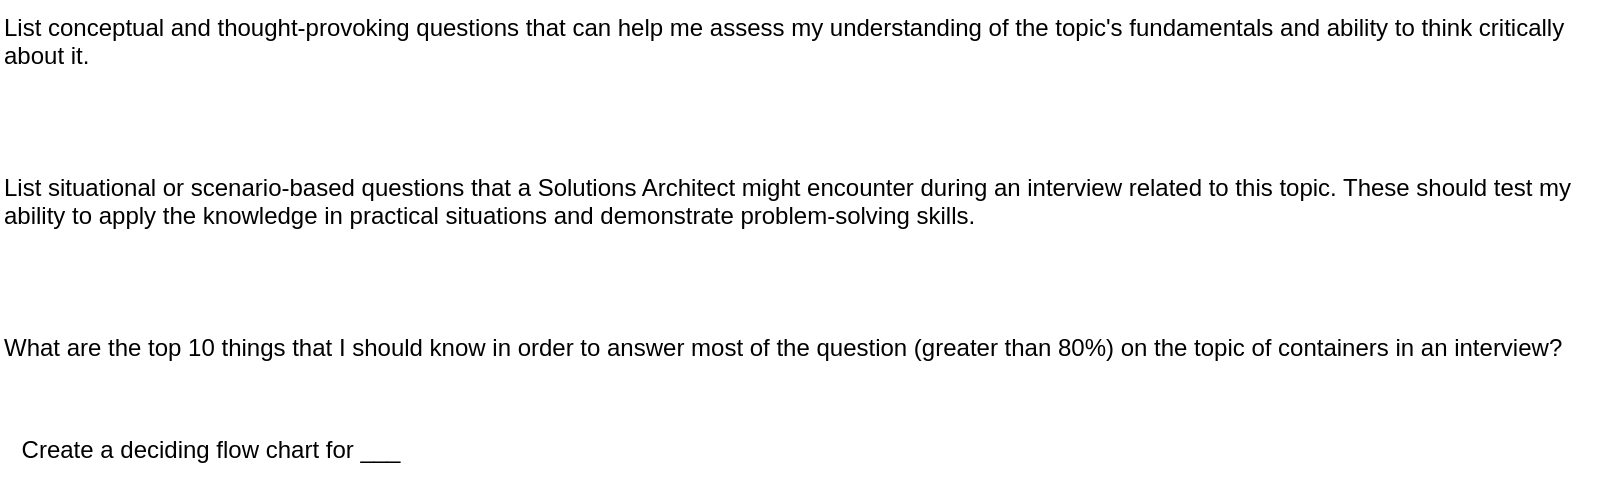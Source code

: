 <mxfile version="24.6.4" type="github" pages="2">
  <diagram id="6q0zYaYVJTbch0IhMMnK" name="Rough Work">
    <mxGraphModel dx="2074" dy="1183" grid="1" gridSize="10" guides="1" tooltips="1" connect="1" arrows="1" fold="1" page="1" pageScale="1" pageWidth="850" pageHeight="1100" math="0" shadow="0">
      <root>
        <mxCell id="0" />
        <mxCell id="1" parent="0" />
        <mxCell id="vxNvb-65xF8SMTRxSjz5-1" value="Create a deciding flow chart for ___" style="text;html=1;align=center;verticalAlign=middle;resizable=0;points=[];autosize=1;strokeColor=none;fillColor=none;" vertex="1" parent="1">
          <mxGeometry x="40" y="250" width="210" height="30" as="geometry" />
        </mxCell>
        <mxCell id="vxNvb-65xF8SMTRxSjz5-2" value="What are the top 10 things that I should know in order to answer most of the question (greater than 80%) on the topic of containers in an interview?" style="text;whiteSpace=wrap;" vertex="1" parent="1">
          <mxGeometry x="40" y="200" width="800" height="40" as="geometry" />
        </mxCell>
        <mxCell id="vxNvb-65xF8SMTRxSjz5-3" value="List conceptual and thought-provoking questions that can help me assess my understanding of the topic&#39;s fundamentals and ability to think critically about it." style="text;whiteSpace=wrap;html=1;" vertex="1" parent="1">
          <mxGeometry x="40" y="40" width="800" height="40" as="geometry" />
        </mxCell>
        <mxCell id="vxNvb-65xF8SMTRxSjz5-4" value="List situational or scenario-based questions that a Solutions Architect might encounter during an interview related to this topic. These should test my ability to apply the knowledge in practical situations and demonstrate problem-solving skills." style="text;whiteSpace=wrap;html=1;" vertex="1" parent="1">
          <mxGeometry x="40" y="120" width="800" height="40" as="geometry" />
        </mxCell>
      </root>
    </mxGraphModel>
  </diagram>
  <diagram name="Week 1 : Intro to LLM - GenAI Lproject LifeCycle - LLM Pretraining &amp; Scaling Laws" id="FYFbfs70r8a1DUxwLw-P">
    <mxGraphModel dx="3503" dy="2129" grid="1" gridSize="10" guides="1" tooltips="1" connect="1" arrows="1" fold="1" page="1" pageScale="1" pageWidth="850" pageHeight="1100" background="#F8FFF2" math="0" shadow="0">
      <root>
        <mxCell id="0" />
        <mxCell id="1" parent="0" />
        <mxCell id="wGqxyKxUGSkKQQdtOIRQ-50" value="" style="whiteSpace=wrap;html=1;" vertex="1" parent="1">
          <mxGeometry x="-1680" y="-480" width="690" height="520" as="geometry" />
        </mxCell>
        <mxCell id="wGqxyKxUGSkKQQdtOIRQ-38" value="" style="whiteSpace=wrap;html=1;shadow=1;fillStyle=solid;pointerEvents=1;align=center;verticalAlign=middle;fontFamily=Rubik;fontSource=https%3A%2F%2Ffonts.googleapis.com%2Fcss%3Ffamily%3DRubik;fontSize=13;fontColor=#000000;labelBackgroundColor=none;fillColor=default;gradientColor=none;gradientDirection=north;" vertex="1" parent="1">
          <mxGeometry x="-1680" y="-1080" width="620" height="520" as="geometry" />
        </mxCell>
        <mxCell id="h9Qz5bVL9A7yrGXVV5K0-3" value="" style="edgeStyle=orthogonalEdgeStyle;rounded=0;hachureGap=4;orthogonalLoop=1;jettySize=auto;html=1;fontFamily=Architects Daughter;fontSource=https%3A%2F%2Ffonts.googleapis.com%2Fcss%3Ffamily%3DArchitects%2BDaughter;" parent="1" source="h9Qz5bVL9A7yrGXVV5K0-1" target="h9Qz5bVL9A7yrGXVV5K0-2" edge="1">
          <mxGeometry relative="1" as="geometry" />
        </mxCell>
        <mxCell id="wGqxyKxUGSkKQQdtOIRQ-2" value="" style="edgeStyle=orthogonalEdgeStyle;rounded=0;orthogonalLoop=1;jettySize=auto;html=1;" edge="1" parent="1" source="h9Qz5bVL9A7yrGXVV5K0-1" target="wGqxyKxUGSkKQQdtOIRQ-1">
          <mxGeometry relative="1" as="geometry" />
        </mxCell>
        <mxCell id="wGqxyKxUGSkKQQdtOIRQ-21" value="" style="edgeStyle=orthogonalEdgeStyle;rounded=0;orthogonalLoop=1;jettySize=auto;html=1;" edge="1" parent="1" source="h9Qz5bVL9A7yrGXVV5K0-1" target="wGqxyKxUGSkKQQdtOIRQ-20">
          <mxGeometry relative="1" as="geometry" />
        </mxCell>
        <mxCell id="wGqxyKxUGSkKQQdtOIRQ-23" value="" style="edgeStyle=orthogonalEdgeStyle;rounded=0;orthogonalLoop=1;jettySize=auto;html=1;" edge="1" parent="1" source="h9Qz5bVL9A7yrGXVV5K0-1" target="wGqxyKxUGSkKQQdtOIRQ-22">
          <mxGeometry relative="1" as="geometry" />
        </mxCell>
        <mxCell id="h9Qz5bVL9A7yrGXVV5K0-1" value="&lt;div style=&quot;font-size: 20px;&quot;&gt;&lt;font style=&quot;font-size: 20px;&quot;&gt;&lt;i&gt;&lt;b&gt;Intro to LLMs &amp;amp; Generative AI &lt;br&gt;&lt;/b&gt;&lt;/i&gt;&lt;/font&gt;&lt;/div&gt;&lt;div style=&quot;font-size: 20px;&quot;&gt;&lt;font style=&quot;font-size: 20px;&quot;&gt;&lt;i&gt;&lt;b&gt;Project LifeCycle&lt;/b&gt;&lt;/i&gt;&lt;/font&gt;&lt;br&gt;&lt;/div&gt;" style="shape=step;perimeter=stepPerimeter;whiteSpace=wrap;html=1;fixedSize=1;sketch=1;curveFitting=1;jiggle=2;shadow=0;rounded=1;fillStyle=cross-hatch;fillColor=#dae8fc;strokeColor=#6c8ebf;treeFolding=1;treeMoving=1;enumerate=1;" parent="1" vertex="1">
          <mxGeometry x="-240" y="-40" width="440" height="120" as="geometry" />
        </mxCell>
        <mxCell id="h9Qz5bVL9A7yrGXVV5K0-5" value="" style="edgeStyle=orthogonalEdgeStyle;shape=connector;rounded=0;hachureGap=4;orthogonalLoop=1;jettySize=auto;html=1;strokeColor=default;align=center;verticalAlign=middle;fontFamily=Architects Daughter;fontSource=https%3A%2F%2Ffonts.googleapis.com%2Fcss%3Ffamily%3DArchitects%2BDaughter;fontSize=11;fontColor=default;labelBackgroundColor=default;endArrow=classic;" parent="1" source="h9Qz5bVL9A7yrGXVV5K0-2" target="h9Qz5bVL9A7yrGXVV5K0-4" edge="1">
          <mxGeometry relative="1" as="geometry" />
        </mxCell>
        <mxCell id="h9Qz5bVL9A7yrGXVV5K0-6" value="&lt;font style=&quot;font-size: 13px;&quot;&gt;History&lt;/font&gt;" style="edgeLabel;html=1;align=center;verticalAlign=middle;resizable=0;points=[];sketch=1;hachureGap=4;jiggle=2;curveFitting=1;fontFamily=Architects Daughter;fontSource=https%3A%2F%2Ffonts.googleapis.com%2Fcss%3Ffamily%3DArchitects%2BDaughter;fontSize=11;fontColor=default;labelBackgroundColor=default;" parent="h9Qz5bVL9A7yrGXVV5K0-5" vertex="1" connectable="0">
          <mxGeometry x="0.195" relative="1" as="geometry">
            <mxPoint as="offset" />
          </mxGeometry>
        </mxCell>
        <mxCell id="h9Qz5bVL9A7yrGXVV5K0-8" value="" style="edgeStyle=orthogonalEdgeStyle;shape=connector;rounded=0;hachureGap=4;orthogonalLoop=1;jettySize=auto;html=1;strokeColor=default;align=center;verticalAlign=middle;fontFamily=Architects Daughter;fontSource=https%3A%2F%2Ffonts.googleapis.com%2Fcss%3Ffamily%3DArchitects%2BDaughter;fontSize=11;fontColor=default;labelBackgroundColor=default;endArrow=classic;" parent="1" source="h9Qz5bVL9A7yrGXVV5K0-2" target="h9Qz5bVL9A7yrGXVV5K0-7" edge="1">
          <mxGeometry relative="1" as="geometry" />
        </mxCell>
        <mxCell id="h9Qz5bVL9A7yrGXVV5K0-2" value="How LLM Transformers Work?" style="whiteSpace=wrap;html=1;fillColor=#dae8fc;strokeColor=#6c8ebf;sketch=1;curveFitting=1;jiggle=2;shadow=0;rounded=1;fillStyle=cross-hatch;" parent="1" vertex="1">
          <mxGeometry x="440" y="-400" width="120" height="40" as="geometry" />
        </mxCell>
        <mxCell id="h9Qz5bVL9A7yrGXVV5K0-4" value="&lt;font style=&quot;font-size: 15px;&quot;&gt;RNN&lt;/font&gt;" style="ellipse;whiteSpace=wrap;html=1;fillColor=#dae8fc;strokeColor=#6c8ebf;sketch=1;curveFitting=1;jiggle=2;shadow=0;rounded=1;fillStyle=cross-hatch;" parent="1" vertex="1">
          <mxGeometry x="300" y="-690" width="80" height="80" as="geometry" />
        </mxCell>
        <mxCell id="h9Qz5bVL9A7yrGXVV5K0-10" value="" style="edgeStyle=orthogonalEdgeStyle;shape=connector;rounded=0;hachureGap=4;orthogonalLoop=1;jettySize=auto;html=1;strokeColor=default;align=center;verticalAlign=middle;fontFamily=Architects Daughter;fontSource=https%3A%2F%2Ffonts.googleapis.com%2Fcss%3Ffamily%3DArchitects%2BDaughter;fontSize=11;fontColor=default;labelBackgroundColor=default;endArrow=classic;" parent="1" source="h9Qz5bVL9A7yrGXVV5K0-7" target="h9Qz5bVL9A7yrGXVV5K0-9" edge="1">
          <mxGeometry relative="1" as="geometry" />
        </mxCell>
        <mxCell id="h9Qz5bVL9A7yrGXVV5K0-7" value="&lt;font style=&quot;font-size: 15px;&quot;&gt;LLM&lt;/font&gt;" style="ellipse;whiteSpace=wrap;html=1;fillColor=#dae8fc;strokeColor=#6c8ebf;sketch=1;curveFitting=1;jiggle=2;shadow=0;rounded=1;fillStyle=cross-hatch;" parent="1" vertex="1">
          <mxGeometry x="620" y="-680" width="80" height="80" as="geometry" />
        </mxCell>
        <mxCell id="h9Qz5bVL9A7yrGXVV5K0-9" value="&lt;font style=&quot;font-size: 15px;&quot;&gt;Transformers&lt;/font&gt;" style="shape=trapezoid;perimeter=trapezoidPerimeter;whiteSpace=wrap;html=1;fixedSize=1;fillColor=#dae8fc;strokeColor=#6c8ebf;sketch=1;curveFitting=1;jiggle=2;shadow=0;rounded=1;fillStyle=cross-hatch;" parent="1" vertex="1">
          <mxGeometry x="600" y="-840" width="120" height="40" as="geometry" />
        </mxCell>
        <mxCell id="jgD2W1Io_WnAiAmPyiWD-1" value="&lt;h3 class=&quot;css-13hhzop&quot; tabindex=&quot;-1&quot; style=&quot;box-sizing: border-box; margin: 0px; color: var(--cds-color-neutral-primary); max-width: 100%; padding-top: 0px; padding-right: 0px; padding-bottom: 0px; padding-left: var(--cds-spacing-300); font-style: normal; font-variant-ligatures: normal; font-variant-caps: normal; letter-spacing: var(--cds-letter-spacing-minus30); text-align: start; text-indent: 0px; text-transform: none; word-spacing: 0px; -webkit-text-stroke-width: 0px; white-space: normal; background-color: rgb(255, 255, 255); text-decoration-thickness: initial; text-decoration-style: initial; text-decoration-color: initial; font-size: 15px;&quot;&gt;&lt;font style=&quot;font-size: 15px;&quot; face=&quot;Rubik&quot; data-font-src=&quot;https://fonts.googleapis.com/css?family=Rubik&quot;&gt;Learning Objectives&lt;/font&gt;&lt;/h3&gt;&lt;hr class=&quot;cds-164 cds-Divider-dark css-yc753g&quot; aria-hidden=&quot;true&quot; style=&quot;box-sizing: content-box; overflow: visible; height: 1px; margin: var(--cds-spacing-200) 0px 0px 0px; border: medium; flex-shrink: 0; background: var(--divider-color-stroke); --divider-color-stroke: var(--cds-color-neutral-stroke-primary); color: rgb(51, 51, 51); font-style: normal; font-variant-ligatures: normal; font-variant-caps: normal; font-weight: 400; letter-spacing: normal; text-align: start; text-indent: 0px; text-transform: none; word-spacing: 0px; -webkit-text-stroke-width: 0px; white-space: normal; text-decoration-thickness: initial; text-decoration-style: initial; text-decoration-color: initial; font-size: 15px;&quot;&gt;&lt;ul style=&quot;box-sizing: border-box; margin-bottom: 10px; margin-top: 0px; outline: 0px; color: rgb(51, 51, 51); font-style: normal; font-variant-ligatures: normal; font-variant-caps: normal; font-weight: 400; letter-spacing: normal; text-align: start; text-indent: 0px; text-transform: none; word-spacing: 0px; -webkit-text-stroke-width: 0px; white-space: normal; background-color: rgb(255, 255, 255); text-decoration-thickness: initial; text-decoration-style: initial; text-decoration-color: initial; font-size: 15px;&quot;&gt;&lt;li data-collapsible=&quot;false&quot; style=&quot;box-sizing: border-box; -webkit-font-smoothing: antialiased;&quot;&gt;&lt;font style=&quot;font-size: 15px;&quot; data-font-src=&quot;https://fonts.googleapis.com/css?family=Rubik&quot; face=&quot;Rubik&quot;&gt;Discuss model pre-training and the value of continued pre-training vs fine-tuning&lt;/font&gt;&lt;/li&gt;&lt;li data-collapsible=&quot;false&quot; style=&quot;box-sizing: border-box; -webkit-font-smoothing: antialiased;&quot;&gt;&lt;font style=&quot;font-size: 15px;&quot; data-font-src=&quot;https://fonts.googleapis.com/css?family=Rubik&quot; face=&quot;Rubik&quot;&gt;Define the terms Generative AI, large language models, prompt, and describe the transformer architecture that powers LLMs&lt;/font&gt;&lt;/li&gt;&lt;li data-collapsible=&quot;false&quot; style=&quot;box-sizing: border-box; -webkit-font-smoothing: antialiased;&quot;&gt;&lt;font style=&quot;font-size: 15px;&quot; data-font-src=&quot;https://fonts.googleapis.com/css?family=Rubik&quot; face=&quot;Rubik&quot;&gt;Describe the steps in a typical LLM-based, generative AI model lifecycle and discuss the constraining factors that drive decisions at each step of model lifecycle&lt;/font&gt;&lt;/li&gt;&lt;li data-collapsible=&quot;true&quot; style=&quot;box-sizing: border-box; -webkit-font-smoothing: antialiased;&quot;&gt;&lt;font style=&quot;font-size: 15px;&quot; data-font-src=&quot;https://fonts.googleapis.com/css?family=Rubik&quot; face=&quot;Rubik&quot;&gt;Discuss computational challenges during model pre-training and determine how to efficiently reduce memory footprint&lt;/font&gt;&lt;/li&gt;&lt;li data-collapsible=&quot;true&quot; style=&quot;box-sizing: border-box; -webkit-font-smoothing: antialiased;&quot;&gt;&lt;font style=&quot;font-size: 15px;&quot; data-font-src=&quot;https://fonts.googleapis.com/css?family=Rubik&quot; face=&quot;Rubik&quot;&gt;Define the term scaling law and describe the laws that have been discovered for LLMs related to training dataset size, compute budget, inference requirements, and other factors.&lt;/font&gt;&lt;/li&gt;&lt;/ul&gt;" style="text;whiteSpace=wrap;html=1;" vertex="1" parent="1">
          <mxGeometry x="-1040" y="-1080" width="750" height="200" as="geometry" />
        </mxCell>
        <UserObject label="&lt;div align=&quot;center&quot; style=&quot;box-sizing: border-box; padding: var(--cds-spacing-300) var(--cds-spacing-200); margin: 0px; overflow-wrap: break-word; font-size: 13px;&quot; aria-live=&quot;off&quot; class=&quot;coach-message coach-message-client css-1l491v4&quot;&gt;&lt;div style=&quot;box-sizing: border-box; display: flex; gap: var(--cds-spacing-100); font-size: 13px;&quot; class=&quot;coach-message-container css-wkuivu&quot;&gt;&lt;div style=&quot;box-sizing: border-box; width: 332px; display: flex; flex-flow: column wrap; overflow: auto; gap: var(--cds-spacing-200); font-size: 13px;&quot; class=&quot;cds-171 css-1cxuk6x cds-172&quot;&gt;&lt;div style=&quot;box-sizing: border-box; margin: 0px; font-size: 13px;&quot; class=&quot;cds-171 css-0 cds-173 cds-grid-item&quot;&gt;&lt;div style=&quot;box-sizing: border-box; font-size: 13px;&quot; class=&quot;coach-client coach-message-text css-soikf9&quot;&gt;&lt;p style=&quot;box-sizing: border-box; margin: 0px 0px 10px; max-width: 100%; letter-spacing: var(--cds-letter-spacing-0); font-size: 13px;&quot;&gt;How do large language models (LLMs) differ from other types of AI models?&lt;/p&gt;&lt;/div&gt;&lt;div style=&quot;box-sizing: border-box; display: flex; -moz-box-pack: end; justify-content: end; -moz-box-align: center; align-items: center; font-size: 13px;&quot; class=&quot;coach-message-actions css-5d7r09&quot;&gt;&lt;br style=&quot;font-size: 13px;&quot;&gt;&lt;/div&gt;&lt;/div&gt;&lt;/div&gt;&lt;/div&gt;&lt;/div&gt;" tooltip="Large language models (LLMs) differ from other types of AI models in several ways:&#xa;&#xa;1. Scale: LLMs are trained on massive amounts of text data, often in the order of trillions of words. This extensive training allows them to capture complex language patterns and generate coherent text outputs.&#xa;&#xa;2. Parameters: LLMs have billions of parameters, which can be thought of as their memory or capacity to store information. The large number of parameters enables LLMs to perform sophisticated language tasks and generate high-quality text.&#xa;&#xa;3. Generative Ability: LLMs are specifically designed for generative tasks, such as natural language generation. They can generate text that resembles human-written content, making them suitable for applications like chatbots, content creation, and code generation.&#xa;&#xa;4. Prompt-based Interaction: Unlike other AI models that require formalized syntax or code, LLMs can interact with natural language prompts. You can provide a text prompt to the model, and it will generate a completion based on the given input. This makes LLMs more accessible and user-friendly for non-programmers.&#xa;&#xa;5. Fine-tuning: LLMs can be fine-tuned for specific use cases and data. This process involves adapting the pre-trained model to perform well on a particular task or domain. Fine-tuning allows customization and optimization of LLMs for specific applications.&#xa;&#xa;6. Project Lifecycle: LLMs have a specific project lifecycle for generative AI projects. This lifecycle includes steps such as data collection, model training, prompt engineering, fine-tuning, and deployment. Understanding this lifecycle is crucial for effectively utilizing LLMs in real-world scenarios.&#xa;&#xa;Overall, LLMs stand out for their scale, generative ability, and flexibility in interacting with natural language prompts. They offer powerful capabilities for natural language generation and have a wide range of applications in various industries." id="jgD2W1Io_WnAiAmPyiWD-2">
          <mxCell style="shape=note;whiteSpace=wrap;html=1;backgroundOutline=1;darkOpacity=0.05;fillColor=#fff2cc;strokeColor=#d6b656;fillStyle=solid;direction=west;gradientDirection=north;shadow=1;size=20;pointerEvents=1;labelBackgroundColor=none;align=center;fontFamily=Rubik;fontSource=https%3A%2F%2Ffonts.googleapis.com%2Fcss%3Ffamily%3DRubik;fontSize=13;" vertex="1" parent="1">
            <mxGeometry x="80" y="-1080" width="360" height="40" as="geometry" />
          </mxCell>
        </UserObject>
        <mxCell id="jgD2W1Io_WnAiAmPyiWD-3" value="&lt;p align=&quot;left&quot;&gt;&lt;b&gt;Learning Resources&lt;/b&gt;&lt;/p&gt;&lt;p align=&quot;left&quot;&gt;&lt;a href=&quot;https://proceedings.neurips.cc/paper_files/paper/2017/file/3f5ee243547dee91fbd053c1c4a845aa-Paper.pdf&quot;&gt;1. Attention is all you need.&lt;/a&gt;&lt;br&gt;&lt;/p&gt;&lt;p align=&quot;left&quot;&gt;&lt;b&gt;&lt;br&gt;&lt;/b&gt;&lt;/p&gt;" style="whiteSpace=wrap;html=1;align=left;" vertex="1" parent="1">
          <mxGeometry x="-1000" y="-860" width="190" height="80" as="geometry" />
        </mxCell>
        <mxCell id="wGqxyKxUGSkKQQdtOIRQ-4" value="" style="edgeStyle=orthogonalEdgeStyle;rounded=0;orthogonalLoop=1;jettySize=auto;html=1;" edge="1" parent="1" source="wGqxyKxUGSkKQQdtOIRQ-1" target="wGqxyKxUGSkKQQdtOIRQ-3">
          <mxGeometry relative="1" as="geometry" />
        </mxCell>
        <mxCell id="wGqxyKxUGSkKQQdtOIRQ-19" value="" style="edgeStyle=orthogonalEdgeStyle;rounded=0;orthogonalLoop=1;jettySize=auto;html=1;" edge="1" parent="1" source="wGqxyKxUGSkKQQdtOIRQ-1" target="wGqxyKxUGSkKQQdtOIRQ-18">
          <mxGeometry relative="1" as="geometry" />
        </mxCell>
        <UserObject label="Generative AI &amp;amp; LLM" tooltip="1. Generative AI: Generative Artificial Intelligence is a field that focuses on creating AI models capable of generating content that resembles human-created content. It involves training models to learn statistical patterns from large datasets of human-generated content.&#xa;&#xa;2. Large Language Models (LLMs): LLMs are a type of generative AI model specifically designed for natural language generation. These models have been trained on massive amounts of text data and have billions of parameters, which enable them to perform complex language tasks.&#xa;&#xa;3. Use Cases: LLMs have various applications, including chatbots, image captioning, code generation, and content creation. They can be used to automate tasks that require human-like language generation.&#xa;&#xa;4. Prompt Engineering: Interacting with LLMs involves providing a text prompt, which is the input given to the model. Prompt engineering involves crafting effective prompts to get desired outputs from the model.&#xa;&#xa;5. Creative Text Outputs: LLMs can generate creative and coherent text outputs based on the given prompts. They can generate responses, answers to questions, or even generate new content based on the input.&#xa;&#xa;6. Project Lifecycle: The course will outline a project lifecycle for generative AI projects, covering the steps involved in building, training, fine-tuning, and deploying LLMs for specific use cases.&#xa;&#xa;7. Practical Applications: The course will teach you how to apply LLMs to solve business and social tasks. You will learn how to customize and deploy LLMs for your specific use case and data." id="wGqxyKxUGSkKQQdtOIRQ-1">
          <mxCell style="whiteSpace=wrap;html=1;fillColor=#dae8fc;strokeColor=#6c8ebf;sketch=1;curveFitting=1;jiggle=2;shadow=0;rounded=1;fillStyle=cross-hatch;" vertex="1" parent="1">
            <mxGeometry x="-720" y="-320" width="120" height="40" as="geometry" />
          </mxCell>
        </UserObject>
        <UserObject label="Questions" tooltip="Are you familiar with the concept of artificial intelligence and machine learning?&#xa;Have you heard about generative AI and its applications before?&#xa;Are you interested in learning about large language models and their use in natural language generation?&#xa;Do you have any specific goals or use cases in mind for applying generative AI or large language models?&#xa;Are you comfortable with working with text prompts and understanding how they interact with LLMs?&#xa;Are you interested in learning about the project lifecycle for generative AI projects and how to deploy LLMs for specific tasks?&#xa;Do you have any prior experience or knowledge in programming or working with AI models?&#xa;Are you looking to gain practical skills in applying generative AI and LLMs to real-world scenarios?&#xa;Are you familiar with the course partners, DeepLearning.AI and Amazon Web Services?&#xa;Do you have any specific questions or concerns about the topic of generative AI and LLMs?&#xa;" id="wGqxyKxUGSkKQQdtOIRQ-3">
          <mxCell style="rhombus;whiteSpace=wrap;html=1;fillColor=#dae8fc;strokeColor=#6c8ebf;sketch=1;curveFitting=1;jiggle=2;shadow=0;rounded=1;fillStyle=cross-hatch;" vertex="1" parent="1">
            <mxGeometry x="-700" y="-460" width="80" height="80" as="geometry" />
          </mxCell>
        </UserObject>
        <UserObject label="&lt;font data-font-src=&quot;https://fonts.googleapis.com/css?family=Rubik&quot; style=&quot;font-size: 13px;&quot;&gt;&lt;span style=&quot;color: rgb(51, 51, 51); font-style: normal; font-variant-ligatures: normal; font-variant-caps: normal; font-weight: 400; letter-spacing: normal; text-align: start; text-indent: 0px; text-transform: none; word-spacing: 0px; -webkit-text-stroke-width: 0px; white-space: normal; text-decoration-thickness: initial; text-decoration-style: initial; text-decoration-color: initial; display: inline !important; float: none; font-size: 13px;&quot;&gt;What are some challenges or limitations associated with using LLMs for natural language generation?&lt;/span&gt;&lt;/font&gt;" tooltip="While large language models (LLMs) have shown impressive capabilities in natural language generation, there are some challenges and limitations to consider:&#xa;&#xa;Bias and Ethics: LLMs learn from the data they are trained on, which can introduce biases present in the training data. This can lead to biased or unfair outputs, reinforcing existing societal biases. It is important to carefully curate and evaluate the training data to mitigate bias and ensure ethical use of LLMs.&#xa;&#xa;Context Sensitivity: LLMs generate text based on the given prompt and the context window, which is the available memory for the model. However, they may struggle with understanding long-term context or maintaining coherence over lengthy passages. Generating text that remains consistent and coherent throughout a longer conversation or document can be challenging.&#xa;&#xa;Lack of Common Sense Reasoning: LLMs primarily rely on statistical patterns in the training data and may not possess common sense reasoning abilities. They may generate plausible-sounding but incorrect or nonsensical responses. Ensuring the accuracy and logical consistency of generated text can be a challenge.&#xa;&#xa;Data Requirements and Compute Resources: Training and fine-tuning LLMs require massive amounts of data and significant computational resources. Access to large-scale datasets and high-performance computing infrastructure can be a limitation for individuals or organizations with limited resources.&#xa;&#xa;Interpretability and Explainability: LLMs are often considered black-box models, meaning it can be challenging to understand and interpret their decision-making process. This lack of interpretability can be a limitation in certain applications where transparency and explainability are crucial.&#xa;&#xa;Over-reliance on Training Data: LLMs heavily rely on the quality and diversity of the training data. If the training data is limited or biased, it can impact the performance and generalization ability of the model. Ensuring representative and diverse training data is essential for mitigating this limitation.&#xa;&#xa;Resource Intensiveness: LLMs can be computationally intensive and require significant resources for training, fine-tuning, and deployment. This can limit their accessibility and practicality for individuals or organizations with limited computational capabilities.&#xa;&#xa;Understanding these challenges and limitations is important when working with LLMs for natural language generation. It highlights the need for careful data curation, ethical considerations, and ongoing research to address these limitations and improve the capabilities of LLMs." id="wGqxyKxUGSkKQQdtOIRQ-5">
          <mxCell style="shape=note;whiteSpace=wrap;html=1;backgroundOutline=1;darkOpacity=0.05;fillColor=#fff2cc;strokeColor=#d6b656;fillStyle=solid;direction=west;gradientDirection=north;shadow=1;size=20;pointerEvents=1;labelBackgroundColor=none;fontSize=13;fontFamily=Rubik;fontSource=https%3A%2F%2Ffonts.googleapis.com%2Fcss%3Ffamily%3DRubik;" vertex="1" parent="1">
            <mxGeometry x="80" y="-1040" width="360" height="40" as="geometry" />
          </mxCell>
        </UserObject>
        <UserObject label="&lt;div class=&quot;coach-client coach-message-text css-soikf9&quot; style=&quot;font-size: 13px;&quot;&gt;&lt;p style=&quot;font-size: 13px;&quot;&gt;What are the advantages of parallel processing in transformers compared to sequential processing in RNNs?&lt;/p&gt;&lt;/div&gt;" tooltip="Parallel processing in transformers offers several advantages over sequential processing in recurrent neural networks (RNNs). Here are the key advantages:&#xa;&#xa;1. Efficiency: Transformers can process all words in a sentence simultaneously, whereas RNNs process words sequentially. This parallel processing allows transformers to take advantage of parallel hardware, such as GPUs, leading to faster training and inference times.&#xa;&#xa;2. Long-Range Dependencies: Transformers can capture long-range dependencies more effectively than RNNs. Since transformers process words in parallel, they can consider the relationships between words that are far apart in the sentence without losing context. RNNs, on the other hand, have a sequential nature that makes it challenging to capture long-range dependencies.&#xa;&#xa;3. Contextual Understanding: Transformers have a global view of the input sequence due to parallel processing. They can attend to all words simultaneously and understand the context of each word in relation to the entire sentence. This allows transformers to generate more accurate and contextually appropriate text.&#xa;&#xa;4. Scalability: Transformers scale well with larger datasets and longer sequences. They can efficiently process input data in parallel, making use of multi-core GPUs and taking advantage of larger training datasets. RNNs, on the other hand, face challenges in scaling due to their sequential nature and memory limitations.&#xa;&#xa;5. Flexibility: Transformers are not limited to sequential data processing. They can handle various types of input, such as images, audio, and text, by leveraging the power of attention mechanisms. This flexibility makes transformers suitable for a wide range of tasks beyond text generation.&#xa;&#xa;In summary, parallel processing in transformers offers advantages in terms of efficiency, capturing long-range dependencies, contextual understanding, scalability, and flexibility compared to sequential processing in RNNs. These advantages contribute to the success of transformers in various natural language processing tasks, including text generation." id="wGqxyKxUGSkKQQdtOIRQ-6">
          <mxCell style="shape=note;whiteSpace=wrap;html=1;backgroundOutline=1;darkOpacity=0.05;fillColor=#fff2cc;strokeColor=#d6b656;fillStyle=solid;direction=west;gradientDirection=north;shadow=1;size=20;pointerEvents=1;labelBackgroundColor=none;fontFamily=Rubik;fontSource=https%3A%2F%2Ffonts.googleapis.com%2Fcss%3Ffamily%3DRubik;fontSize=13;" vertex="1" parent="1">
            <mxGeometry x="480" y="-960" width="360" height="40" as="geometry" />
          </mxCell>
        </UserObject>
        <UserObject label="Can you explain how attention mechanisms help transformers capture long-range dependencies in text generation?" tooltip="Here&#39;s a structured explanation of how attention mechanisms help transformers capture long-range dependencies in text generation:&#xa;&#xa;    Self-Attention: Transformers use self-attention mechanisms, also known as scaled dot-product attention, to calculate the importance or relevance of each word in a sentence.&#xa;&#xa;    Attention Weights: The self-attention mechanism assigns weights to each word based on its relevance to other words in the sentence. These weights determine how much attention the model should pay to each word.&#xa;&#xa;    Importance of Context: By assigning higher weights to words that are more relevant, transformers can capture long-range dependencies in the text. This means that the model can take into account words that are far apart in the sentence and understand their relationships.&#xa;&#xa;    Parallel Processing: Unlike traditional recurrent neural networks (RNNs), which process words sequentially, transformers can process all words in parallel. This parallel processing allows transformers to capture dependencies between words that are far apart without losing context.&#xa;&#xa;    Multi-Head Attention: Transformers often use multiple attention heads to capture different types of dependencies. Each attention head focuses on different aspects of the input sequence, allowing the model to capture a variety of long-range dependencies.&#xa;&#xa;    Contextual Representation: The attention mechanism allows the model to focus on different parts of the input sequence while generating the output. It can attend to relevant words and ignore irrelevant ones, which helps in generating more accurate and contextually appropriate text.&#xa;&#xa;    Capturing Complex Relationships: Attention mechanisms enable transformers to capture complex relationships between words, such as syntactic and semantic dependencies. This allows the model to generate text that takes into account the context and relationships between words, resulting in more accurate and coherent output.&#xa;&#xa;In summary, attention mechanisms in transformers help capture long-range dependencies in text generation by assigning weights to words based on their relevance, processing words in parallel, and capturing complex relationships between words. This enables the model to generate text that is contextually appropriate and coherent." id="wGqxyKxUGSkKQQdtOIRQ-7">
          <mxCell style="shape=note;whiteSpace=wrap;html=1;backgroundOutline=1;darkOpacity=0.05;fillColor=#fff2cc;strokeColor=#d6b656;fillStyle=solid;direction=west;gradientDirection=north;shadow=1;size=20;pointerEvents=1;labelBackgroundColor=none;fontSize=13;fontFamily=Rubik;fontSource=https%3A%2F%2Ffonts.googleapis.com%2Fcss%3Ffamily%3DRubik;align=center;" vertex="1" parent="1">
            <mxGeometry x="480" y="-1040" width="360" height="40" as="geometry" />
          </mxCell>
        </UserObject>
        <mxCell id="wGqxyKxUGSkKQQdtOIRQ-8" value="&lt;font data-font-src=&quot;https://fonts.googleapis.com/css?family=Rubik&quot; style=&quot;font-size: 13px;&quot;&gt;&lt;span style=&quot;color: rgb(51, 51, 51); font-style: normal; font-variant-ligatures: normal; font-variant-caps: normal; font-weight: 400; letter-spacing: normal; text-align: start; text-indent: 0px; text-transform: none; word-spacing: 0px; -webkit-text-stroke-width: 0px; white-space: normal; text-decoration-thickness: initial; text-decoration-style: initial; text-decoration-color: initial; display: inline !important; float: none; font-size: 13px;&quot;&gt;How does the attention mechanism in transformers differ from the hidden state in RNNs?&lt;/span&gt;&lt;/font&gt;" style="shape=note;whiteSpace=wrap;html=1;backgroundOutline=1;darkOpacity=0.05;fillColor=#fff2cc;strokeColor=#d6b656;fillStyle=solid;direction=west;gradientDirection=north;shadow=1;size=20;pointerEvents=1;labelBackgroundColor=none;fontFamily=Rubik;fontSource=https%3A%2F%2Ffonts.googleapis.com%2Fcss%3Ffamily%3DRubik;fontSize=13;" vertex="1" parent="1">
          <mxGeometry x="480" y="-1080" width="360" height="40" as="geometry" />
        </mxCell>
        <mxCell id="wGqxyKxUGSkKQQdtOIRQ-9" value="&lt;span style=&quot;color: rgb(51, 51, 51); font-size: 13px; font-style: normal; font-variant-ligatures: normal; font-variant-caps: normal; font-weight: 400; letter-spacing: normal; text-align: start; text-indent: 0px; text-transform: none; word-spacing: 0px; -webkit-text-stroke-width: 0px; white-space: normal; text-decoration-thickness: initial; text-decoration-style: initial; text-decoration-color: initial; display: inline !important; float: none;&quot;&gt;What are some alternative architectures to RNNs that have been developed to address their limitations?&lt;/span&gt;" style="shape=note;whiteSpace=wrap;html=1;backgroundOutline=1;darkOpacity=0.05;fillColor=#fff2cc;strokeColor=#d6b656;fillStyle=solid;direction=west;gradientDirection=north;shadow=1;size=20;pointerEvents=1;labelBackgroundColor=none;fontSize=13;fontFamily=Rubik;fontSource=https%3A%2F%2Ffonts.googleapis.com%2Fcss%3Ffamily%3DRubik;" vertex="1" parent="1">
          <mxGeometry x="480" y="-1000" width="360" height="40" as="geometry" />
        </mxCell>
        <UserObject label="&lt;span style=&quot;color: rgb(51, 51, 51); font-size: 13px; font-style: normal; font-variant-ligatures: normal; font-variant-caps: normal; font-weight: 400; letter-spacing: normal; text-align: start; text-indent: 0px; text-transform: none; word-spacing: 0px; -webkit-text-stroke-width: 0px; white-space: normal; text-decoration-thickness: initial; text-decoration-style: initial; text-decoration-color: initial; display: inline !important; float: none;&quot;&gt;How do recurrent neural networks (RNNs) differ from traditional feedforward neural networks?&lt;/span&gt;" tooltip="Recurrent Neural Networks (RNNs) differ from traditional feedforward neural networks in several key ways. Here&#39;s a comparison of RNNs and feedforward neural networks:&#xa;&#xa;1. Handling Sequential Data:&#xa;   - RNNs are specifically designed to handle sequential data, where the order of the elements matters, such as time series, text, or speech.&#xa;   - Feedforward neural networks, on the other hand, are primarily used for processing independent data points without considering any temporal or sequential relationships.&#xa;&#xa;2. Recurrent Connections:&#xa;   - RNNs have recurrent connections that allow information to be passed from one step to the next within the sequence.&#xa;   - These recurrent connections enable RNNs to maintain a memory of past information, making them suitable for capturing dependencies and patterns in sequential data.&#xa;   - In contrast, feedforward neural networks only have feedforward connections, where information flows in one direction from the input layer to the output layer without any loops or feedback.&#xa;&#xa;3. Time Unfolding:&#xa;   - RNNs are &quot;unfolded&quot; through time, creating a chain-like structure where each step corresponds to a specific time step in the sequence.&#xa;   - This time unfolding allows RNNs to process sequential data step by step, taking into account the current input and the previous hidden state.&#xa;   - Feedforward neural networks do not have a notion of time unfolding since they process each input independently without considering any temporal context.&#xa;&#xa;4. Memory and Context:&#xa;   - RNNs have a hidden state at each time step, which serves as a memory that captures information from previous steps.&#xa;   - This hidden state allows RNNs to maintain context and capture long-term dependencies in the sequential data.&#xa;   - In contrast, feedforward neural networks do not have an explicit memory or context beyond the current input being processed.&#xa;&#xa;5. Training and Backpropagation:&#xa;   - RNNs are trained using the backpropagation through time (BPTT) algorithm, which is an extension of the standard backpropagation algorithm.&#xa;   - BPTT calculates the gradients of the loss function with respect to the model&#39;s parameters, allowing for weight updates and learning.&#xa;   - Feedforward neural networks also use backpropagation for training, but the calculations are simpler since there are no recurrent connections or time dependencies to consider.&#xa;&#xa;6. Applications:&#xa;   - RNNs are well-suited for tasks that involve sequential data, such as language modeling, machine translation, speech recognition, and time series prediction.&#xa;   - Feedforward neural networks are commonly used for tasks like image classification, object detection, and sentiment analysis, where the order of the data is not important.&#xa;&#xa;In summary, RNNs and feedforward neural networks differ in their ability to handle sequential data, the presence of recurrent connections and memory, and the training algorithms used. RNNs are specifically designed for sequential data processing, while feedforward neural networks are more suitable for independent data points." id="wGqxyKxUGSkKQQdtOIRQ-10">
          <mxCell style="shape=note;whiteSpace=wrap;html=1;backgroundOutline=1;darkOpacity=0.05;fillColor=#fff2cc;strokeColor=#d6b656;fillStyle=solid;direction=west;gradientDirection=north;shadow=1;size=20;pointerEvents=1;labelBackgroundColor=none;fontSize=13;fontFamily=Rubik;fontSource=https%3A%2F%2Ffonts.googleapis.com%2Fcss%3Ffamily%3DRubik;" vertex="1" parent="1">
            <mxGeometry x="80" y="-920" width="360" height="40" as="geometry" />
          </mxCell>
        </UserObject>
        <mxCell id="wGqxyKxUGSkKQQdtOIRQ-11" value="&lt;div style=&quot;font-size: 13px;&quot;&gt;What is &lt;font color=&quot;#ff0000&quot; style=&quot;font-size: 13px;&quot;&gt;Activation&lt;/font&gt; Functions?&lt;/div&gt;" style="shape=note;whiteSpace=wrap;html=1;backgroundOutline=1;darkOpacity=0.05;fillColor=#fff2cc;strokeColor=#d6b656;fillStyle=solid;direction=west;gradientDirection=north;shadow=1;size=20;pointerEvents=1;labelBackgroundColor=none;fontFamily=Rubik;fontSource=https%3A%2F%2Ffonts.googleapis.com%2Fcss%3Ffamily%3DRubik;fontSize=13;" vertex="1" parent="1">
          <mxGeometry x="-280" y="-920" width="320" height="40" as="geometry" />
        </mxCell>
        <mxCell id="wGqxyKxUGSkKQQdtOIRQ-12" value="&lt;div style=&quot;font-size: 13px;&quot;&gt;What is &lt;font color=&quot;#ff0000&quot; style=&quot;font-size: 13px;&quot;&gt;Sigmoid&lt;/font&gt; Function?&lt;/div&gt;" style="shape=note;whiteSpace=wrap;html=1;backgroundOutline=1;darkOpacity=0.05;fillColor=#fff2cc;strokeColor=#d6b656;fillStyle=solid;direction=west;gradientDirection=north;shadow=1;size=20;pointerEvents=1;labelBackgroundColor=none;fontFamily=Rubik;fontSource=https%3A%2F%2Ffonts.googleapis.com%2Fcss%3Ffamily%3DRubik;fontSize=13;" vertex="1" parent="1">
          <mxGeometry x="-280" y="-960" width="320" height="40" as="geometry" />
        </mxCell>
        <mxCell id="wGqxyKxUGSkKQQdtOIRQ-13" value="What is &lt;font color=&quot;#ff0000&quot; style=&quot;font-size: 13px;&quot;&gt;BPTT&lt;/font&gt; algorithm?" style="shape=note;whiteSpace=wrap;html=1;backgroundOutline=1;darkOpacity=0.05;fillColor=#fff2cc;strokeColor=#d6b656;fillStyle=solid;direction=west;gradientDirection=north;shadow=1;size=20;pointerEvents=1;labelBackgroundColor=none;fontFamily=Rubik;fontSource=https%3A%2F%2Ffonts.googleapis.com%2Fcss%3Ffamily%3DRubik;fontSize=13;" vertex="1" parent="1">
          <mxGeometry x="-280" y="-1000" width="320" height="40" as="geometry" />
        </mxCell>
        <UserObject label="What is Recurrent Neural Networks (&lt;font color=&quot;#ff0000&quot; style=&quot;font-size: 13px;&quot;&gt;RNNs&lt;/font&gt;)?" tooltip="Recurrent Neural Networks (RNNs) are a type of neural network architecture designed to process sequential data, such as time series, text, or speech. Here&#39;s an explanation of recurrent neural networks:&#xa;&#xa;1. Sequential Data Processing:&#xa;   - Sequential data is data that has a temporal or sequential order, where the order of the elements matters.&#xa;   - Examples of sequential data include sentences, stock prices over time, music notes in a melody, or spoken words in an audio clip.&#xa;&#xa;2. Recurrent Connections:&#xa;   - RNNs are characterized by their recurrent connections, which allow information to be passed from one step to the next within the sequence.&#xa;   - Each step of the sequence is associated with a hidden state, which serves as a memory that captures information from previous steps.&#xa;&#xa;3. Time Unfolding:&#xa;   - To process sequential data, RNNs are &quot;unfolded&quot; through time, creating a chain-like structure where each step corresponds to a specific time step.&#xa;   - The hidden state at each time step is computed based on the input at that step and the previous hidden state.&#xa;&#xa;4. Capturing Temporal Dependencies:&#xa;   - RNNs are well-suited for capturing dependencies and patterns in sequential data.&#xa;   - The recurrent connections allow the network to maintain information about the past, enabling it to model long-term dependencies.&#xa;&#xa;5. Training RNNs:&#xa;   - RNNs are trained using the backpropagation through time (BPTT) algorithm, which is an extension of the standard backpropagation algorithm.&#xa;   - BPTT calculates the gradients of the loss function with respect to the model&#39;s parameters, allowing for weight updates and learning.&#xa;&#xa;6. Applications of RNNs:&#xa;   - RNNs have been successfully applied to various tasks, including language modeling, machine translation, speech recognition, sentiment analysis, and time series prediction.&#xa;   - They excel in tasks where the order and context of the data are important.&#xa;&#xa;7. Challenges of RNNs:&#xa;   - RNNs can suffer from the vanishing gradient problem, where gradients become extremely small as they propagate backward through time, making it difficult to capture long-term dependencies.&#xa;   - To address this, variants of RNNs, such as Long Short-Term Memory (LSTM) and Gated Recurrent Unit (GRU), have been developed with specialized gating mechanisms.&#xa;&#xa;In summary, recurrent neural networks (RNNs) are neural network architectures designed for processing sequential data. They utilize recurrent connections to capture temporal dependencies and are widely used in various applications that involve sequential data analysis." id="wGqxyKxUGSkKQQdtOIRQ-14">
          <mxCell style="shape=note;whiteSpace=wrap;html=1;backgroundOutline=1;darkOpacity=0.05;fillColor=#fff2cc;strokeColor=#d6b656;fillStyle=solid;direction=west;gradientDirection=north;shadow=1;size=20;pointerEvents=1;labelBackgroundColor=none;fontFamily=Rubik;fontSource=https%3A%2F%2Ffonts.googleapis.com%2Fcss%3Ffamily%3DRubik;fontSize=13;" vertex="1" parent="1">
            <mxGeometry x="-280" y="-1040" width="320" height="40" as="geometry" />
          </mxCell>
        </UserObject>
        <mxCell id="wGqxyKxUGSkKQQdtOIRQ-15" value="What is &lt;font color=&quot;#ff0000&quot; style=&quot;font-size: 13px;&quot;&gt;Vanishing Gradient Problem&lt;/font&gt;?" style="shape=note;whiteSpace=wrap;html=1;backgroundOutline=1;darkOpacity=0.05;fillColor=#fff2cc;strokeColor=#d6b656;fillStyle=solid;direction=west;gradientDirection=north;shadow=1;size=20;pointerEvents=1;labelBackgroundColor=none;fontFamily=Rubik;fontSource=https%3A%2F%2Ffonts.googleapis.com%2Fcss%3Ffamily%3DRubik;fontSize=13;" vertex="1" parent="1">
          <mxGeometry x="-280" y="-1080" width="320" height="40" as="geometry" />
        </mxCell>
        <mxCell id="wGqxyKxUGSkKQQdtOIRQ-16" value="&lt;span style=&quot;color: rgb(51, 51, 51); font-size: 13px; font-style: normal; font-variant-ligatures: normal; font-variant-caps: normal; font-weight: 400; letter-spacing: normal; text-align: start; text-indent: 0px; text-transform: none; word-spacing: 0px; -webkit-text-stroke-width: 0px; white-space: normal; text-decoration-thickness: initial; text-decoration-style: initial; text-decoration-color: initial; display: inline !important; float: none;&quot;&gt;How does the transformer architecture address the challenges faced by RNNs in text generation?&lt;/span&gt;" style="shape=note;whiteSpace=wrap;html=1;backgroundOutline=1;darkOpacity=0.05;fillColor=#fff2cc;strokeColor=#d6b656;fillStyle=solid;direction=west;gradientDirection=north;shadow=1;size=20;pointerEvents=1;labelBackgroundColor=none;fontSize=13;fontFamily=Rubik;fontSource=https%3A%2F%2Ffonts.googleapis.com%2Fcss%3Ffamily%3DRubik;" vertex="1" parent="1">
          <mxGeometry x="80" y="-960" width="360" height="40" as="geometry" />
        </mxCell>
        <mxCell id="wGqxyKxUGSkKQQdtOIRQ-17" value="&lt;span style=&quot;color: rgb(51, 51, 51); font-size: 13px; font-style: normal; font-variant-ligatures: normal; font-variant-caps: normal; font-weight: 400; letter-spacing: normal; text-align: start; text-indent: 0px; text-transform: none; word-spacing: 0px; -webkit-text-stroke-width: 0px; white-space: normal; text-decoration-thickness: initial; text-decoration-style: initial; text-decoration-color: initial; display: inline !important; float: none;&quot;&gt;Can you explain how attention mechanisms in transformers help improve text generation?&lt;/span&gt;" style="shape=note;whiteSpace=wrap;html=1;backgroundOutline=1;darkOpacity=0.05;fillColor=#fff2cc;strokeColor=#d6b656;fillStyle=solid;direction=west;gradientDirection=north;shadow=1;size=20;pointerEvents=1;fontFamily=Rubik;fontSource=https%3A%2F%2Ffonts.googleapis.com%2Fcss%3Ffamily%3DRubik;labelBackgroundColor=none;fontSize=13;" vertex="1" parent="1">
          <mxGeometry x="80" y="-1000" width="360" height="40" as="geometry" />
        </mxCell>
        <UserObject label="Summary" tooltip="While large language models (LLMs) have shown impressive capabilities in natural language generation, there are some challenges and limitations to consider:&#xa;&#xa;Bias and Ethics: LLMs learn from the data they are trained on, which can introduce biases present in the training data. This can lead to biased or unfair outputs, reinforcing existing societal biases. It is important to carefully curate and evaluate the training data to mitigate bias and ensure ethical use of LLMs.&#xa;&#xa;Context Sensitivity: LLMs generate text based on the given prompt and the context window, which is the available memory for the model. However, they may struggle with understanding long-term context or maintaining coherence over lengthy passages. Generating text that remains consistent and coherent throughout a longer conversation or document can be challenging.&#xa;&#xa;Lack of Common Sense Reasoning: LLMs primarily rely on statistical patterns in the training data and may not possess common sense reasoning abilities. They may generate plausible-sounding but incorrect or nonsensical responses. Ensuring the accuracy and logical consistency of generated text can be a challenge.&#xa;&#xa;Data Requirements and Compute Resources: Training and fine-tuning LLMs require massive amounts of data and significant computational resources. Access to large-scale datasets and high-performance computing infrastructure can be a limitation for individuals or organizations with limited resources.&#xa;&#xa;Interpretability and Explainability: LLMs are often considered black-box models, meaning it can be challenging to understand and interpret their decision-making process. This lack of interpretability can be a limitation in certain applications where transparency and explainability are crucial.&#xa;&#xa;Over-reliance on Training Data: LLMs heavily rely on the quality and diversity of the training data. If the training data is limited or biased, it can impact the performance and generalization ability of the model. Ensuring representative and diverse training data is essential for mitigating this limitation.&#xa;&#xa;Resource Intensiveness: LLMs can be computationally intensive and require significant resources for training, fine-tuning, and deployment. This can limit their accessibility and practicality for individuals or organizations with limited computational capabilities.&#xa;&#xa;Understanding these challenges and limitations is important when working with LLMs for natural language generation. It highlights the need for careful data curation, ethical considerations, and ongoing research to address these limitations and improve the capabilities of LLMs." id="wGqxyKxUGSkKQQdtOIRQ-18">
          <mxCell style="ellipse;whiteSpace=wrap;html=1;fillColor=#dae8fc;strokeColor=#6c8ebf;sketch=1;curveFitting=1;jiggle=2;shadow=0;rounded=1;fillStyle=cross-hatch;" vertex="1" parent="1">
            <mxGeometry x="-850" y="-340" width="80" height="80" as="geometry" />
          </mxCell>
        </UserObject>
        <UserObject label="LLM use cases &amp;amp; Tasks" tooltip="Here&#39;s a summary of the use cases and tasks for Large Language Models (LLMs):&#xa;&#xa;LLMs can be used for chat tasks, such as chatbots and next word prediction.&#xa;They can also generate essays based on prompts and summarize conversations.&#xa;LLMs are useful for translation tasks, including traditional language translation and translating natural language to machine code.&#xa;They can perform information retrieval tasks, such as named entity recognition.&#xa;LLMs can be augmented with external data sources and APIs to provide additional information and enable real-world interactions.&#xa;LLMs have shown significant growth in capability, and their understanding of language increases as the scale of the models grows. Additionally, smaller models can be fine-tuned for specific tasks." id="wGqxyKxUGSkKQQdtOIRQ-20">
          <mxCell style="whiteSpace=wrap;html=1;fillColor=#dae8fc;strokeColor=#6c8ebf;sketch=1;curveFitting=1;jiggle=2;shadow=0;rounded=1;fillStyle=cross-hatch;" vertex="1" parent="1">
            <mxGeometry x="-480" y="-320" width="120" height="40" as="geometry" />
          </mxCell>
        </UserObject>
        <mxCell id="wGqxyKxUGSkKQQdtOIRQ-25" value="" style="edgeStyle=orthogonalEdgeStyle;rounded=0;orthogonalLoop=1;jettySize=auto;html=1;" edge="1" parent="1" source="wGqxyKxUGSkKQQdtOIRQ-22" target="wGqxyKxUGSkKQQdtOIRQ-24">
          <mxGeometry relative="1" as="geometry" />
        </mxCell>
        <UserObject label="RNN" tooltip="Before the introduction of transformers, text generation was primarily done using recurrent neural networks (RNNs). However, RNNs had limitations in terms of compute and memory requirements for generative tasks. They struggled to make accurate predictions with limited context and required significant scaling of resources to improve performance. Language complexity, such as homonyms and syntactic ambiguity, posed challenges for RNNs to understand the meaning of words in a sentence. In 2017, the transformer architecture was introduced, which revolutionized generative AI. Transformers could efficiently scale using multi-core GPUs, process input data in parallel, utilize larger training datasets, and most importantly, learn to pay attention to the meaning of words. This breakthrough in attention-based models paved the way for the progress we see in generative AI today." id="wGqxyKxUGSkKQQdtOIRQ-22">
          <mxCell style="whiteSpace=wrap;html=1;fillColor=#dae8fc;strokeColor=#6c8ebf;sketch=1;curveFitting=1;jiggle=2;shadow=0;rounded=1;fillStyle=cross-hatch;" vertex="1" parent="1">
            <mxGeometry x="-240" y="-320" width="120" height="40" as="geometry" />
          </mxCell>
        </UserObject>
        <UserObject label="Explanation" tooltip="The topic of RNNs (Recurrent Neural Networks) in a detailed and structured way. Here&#39;s a breakdown:&#xa;&#xa;1. Introduction to RNNs:&#xa;   - RNNs are a type of neural network architecture designed to process sequential data, such as text or time series data.&#xa;   - Unlike traditional feedforward neural networks, RNNs have feedback connections that allow information to flow not only from input to output but also from previous steps to the current step.&#xa;   - This recurrent nature enables RNNs to capture dependencies and patterns in sequential data.&#xa;&#xa;2. Structure of RNNs:&#xa;   - RNNs consist of recurrent units that maintain a hidden state, which acts as a memory of the network.&#xa;   - At each time step, the recurrent unit takes an input and combines it with the previous hidden state to produce an output and update the hidden state.&#xa;   - The hidden state serves as a representation of the previous inputs and influences the current output.&#xa;&#xa;3. Applications of RNNs:&#xa;   - RNNs are widely used in natural language processing tasks, such as language modeling, machine translation, sentiment analysis, and text generation.&#xa;   - They are also applied in speech recognition, handwriting recognition, and music generation.&#xa;   - RNNs can be used for time series analysis, including stock market prediction, weather forecasting, and anomaly detection.&#xa;&#xa;4. Challenges and Limitations of RNNs:&#xa;   - RNNs suffer from the vanishing gradient problem, where the gradients diminish exponentially over time, making it difficult to capture long-term dependencies.&#xa;   - They are computationally expensive and require significant memory resources, especially when dealing with long sequences.&#xa;   - RNNs struggle with handling variable-length inputs and outputs.&#xa;&#xa;5. Advancements and Alternatives to RNNs:&#xa;   - To address the limitations of RNNs, various advanced architectures have been developed, such as Long Short-Term Memory (LSTM) and Gated Recurrent Unit (GRU), which better capture long-term dependencies.&#xa;   - Transformers, a more recent architecture, have gained popularity for their ability to efficiently process sequential data using self-attention mechanisms.&#xa;&#xa;Overall, RNNs have been instrumental in many sequential data processing tasks, but they have certain limitations that have led to the development of alternative architectures like LSTMs, GRUs, and transformers." id="wGqxyKxUGSkKQQdtOIRQ-24">
          <mxCell style="ellipse;whiteSpace=wrap;html=1;fillColor=#dae8fc;strokeColor=#6c8ebf;sketch=1;curveFitting=1;jiggle=2;shadow=0;rounded=1;fillStyle=cross-hatch;" vertex="1" parent="1">
            <mxGeometry x="-220" y="-640" width="80" height="80" as="geometry" />
          </mxCell>
        </UserObject>
        <mxCell id="wGqxyKxUGSkKQQdtOIRQ-28" value="" style="edgeStyle=orthogonalEdgeStyle;rounded=0;orthogonalLoop=1;jettySize=auto;html=1;fontFamily=Rubik;fontSource=https%3A%2F%2Ffonts.googleapis.com%2Fcss%3Ffamily%3DRubik;fontSize=13;fontColor=#000000;labelBackgroundColor=none;fillColor=#e1d5e7;strokeColor=#9673a6;" edge="1" parent="1" source="wGqxyKxUGSkKQQdtOIRQ-26" target="wGqxyKxUGSkKQQdtOIRQ-27">
          <mxGeometry relative="1" as="geometry" />
        </mxCell>
        <mxCell id="wGqxyKxUGSkKQQdtOIRQ-30" value="" style="edgeStyle=orthogonalEdgeStyle;rounded=0;orthogonalLoop=1;jettySize=auto;html=1;fontFamily=Rubik;fontSource=https%3A%2F%2Ffonts.googleapis.com%2Fcss%3Ffamily%3DRubik;fontSize=13;fontColor=#000000;labelBackgroundColor=none;fillColor=#e1d5e7;strokeColor=#9673a6;" edge="1" parent="1" source="wGqxyKxUGSkKQQdtOIRQ-26" target="wGqxyKxUGSkKQQdtOIRQ-29">
          <mxGeometry relative="1" as="geometry" />
        </mxCell>
        <mxCell id="wGqxyKxUGSkKQQdtOIRQ-32" value="" style="edgeStyle=orthogonalEdgeStyle;rounded=0;orthogonalLoop=1;jettySize=auto;html=1;fontFamily=Rubik;fontSource=https%3A%2F%2Ffonts.googleapis.com%2Fcss%3Ffamily%3DRubik;fontSize=13;fontColor=#000000;labelBackgroundColor=none;fillColor=#e1d5e7;strokeColor=#9673a6;" edge="1" parent="1" source="wGqxyKxUGSkKQQdtOIRQ-26" target="wGqxyKxUGSkKQQdtOIRQ-31">
          <mxGeometry relative="1" as="geometry" />
        </mxCell>
        <mxCell id="wGqxyKxUGSkKQQdtOIRQ-34" value="" style="edgeStyle=orthogonalEdgeStyle;rounded=0;orthogonalLoop=1;jettySize=auto;html=1;fontFamily=Rubik;fontSource=https%3A%2F%2Ffonts.googleapis.com%2Fcss%3Ffamily%3DRubik;fontSize=13;fontColor=#000000;labelBackgroundColor=none;fillColor=#e1d5e7;strokeColor=#9673a6;" edge="1" parent="1" source="wGqxyKxUGSkKQQdtOIRQ-26" target="wGqxyKxUGSkKQQdtOIRQ-33">
          <mxGeometry relative="1" as="geometry" />
        </mxCell>
        <UserObject label="Alternative of RNNs" tooltip="Several alternative architectures have been developed to address the limitations of Recurrent Neural Networks (RNNs). Here are some notable ones:&#xa;&#xa;These alternative architectures provide different approaches to address the limitations of RNNs, such as capturing long-term dependencies, improving computational efficiency, and handling different types of sequential data. Each architecture has its own strengths and is suited for specific tasks and data characteristics." id="wGqxyKxUGSkKQQdtOIRQ-26">
          <mxCell style="ellipse;whiteSpace=wrap;html=1;shadow=1;fillStyle=solid;pointerEvents=1;align=center;verticalAlign=middle;fontFamily=Rubik;fontSource=https%3A%2F%2Ffonts.googleapis.com%2Fcss%3Ffamily%3DRubik;fontSize=13;labelBackgroundColor=none;fillColor=#e1d5e7;gradientDirection=north;strokeColor=#9673a6;" vertex="1" parent="1">
            <mxGeometry x="-1340" y="-840" width="80" height="80" as="geometry" />
          </mxCell>
        </UserObject>
        <UserObject label="LSTM" tooltip="Long Short-Term Memory (LSTM):&#xa;&#xa;LSTM is a type of RNN variant that addresses the vanishing gradient problem, which can make it difficult for RNNs to capture long-term dependencies.&#xa;LSTM introduces specialized memory cells and gating mechanisms that allow the network to selectively retain or forget information over time.&#xa;This enables LSTM to capture long-term dependencies and handle sequences with long time lags more effectively." id="wGqxyKxUGSkKQQdtOIRQ-27">
          <mxCell style="ellipse;whiteSpace=wrap;html=1;fontSize=13;fontFamily=Rubik;fillColor=#e1d5e7;shadow=1;fillStyle=solid;pointerEvents=1;fontSource=https%3A%2F%2Ffonts.googleapis.com%2Fcss%3Ffamily%3DRubik;labelBackgroundColor=none;gradientDirection=north;strokeColor=#9673a6;" vertex="1" parent="1">
            <mxGeometry x="-1340" y="-1000" width="80" height="80" as="geometry" />
          </mxCell>
        </UserObject>
        <UserObject label="GRU" tooltip="Gated Recurrent Unit (GRU):&#xa;&#xa;GRU is another variant of RNN that addresses the vanishing gradient problem and simplifies the architecture compared to LSTM.&#xa;GRU combines the memory and gating mechanisms of LSTM into a single update gate and reset gate, reducing the number of parameters.&#xa;This makes GRU computationally more efficient and easier to train compared to LSTM while still capturing long-term dependencies." id="wGqxyKxUGSkKQQdtOIRQ-29">
          <mxCell style="ellipse;whiteSpace=wrap;html=1;fontSize=13;fontFamily=Rubik;fillColor=#e1d5e7;shadow=1;fillStyle=solid;pointerEvents=1;fontSource=https%3A%2F%2Ffonts.googleapis.com%2Fcss%3Ffamily%3DRubik;labelBackgroundColor=none;gradientDirection=north;strokeColor=#9673a6;" vertex="1" parent="1">
            <mxGeometry x="-1180" y="-840" width="80" height="80" as="geometry" />
          </mxCell>
        </UserObject>
        <UserObject label="Transformer" tooltip="Transformer:&#xa;&#xa;The Transformer architecture, introduced in the paper &quot;Attention is All You Need,&quot; revolutionized sequence modeling and language processing tasks.&#xa;Unlike RNN-based models, Transformers rely solely on self-attention mechanisms to capture dependencies between different positions in the input sequence.&#xa;Transformers can process the entire sequence in parallel, making them highly parallelizable and efficient for both training and inference.&#xa;They have achieved state-of-the-art performance in tasks such as machine translation, language modeling, and text generation." id="wGqxyKxUGSkKQQdtOIRQ-31">
          <mxCell style="ellipse;whiteSpace=wrap;html=1;fontSize=13;fontFamily=Rubik;fillColor=#e1d5e7;shadow=1;fillStyle=solid;pointerEvents=1;fontSource=https%3A%2F%2Ffonts.googleapis.com%2Fcss%3Ffamily%3DRubik;labelBackgroundColor=none;gradientDirection=north;strokeColor=#9673a6;" vertex="1" parent="1">
            <mxGeometry x="-1340" y="-680" width="80" height="80" as="geometry" />
          </mxCell>
        </UserObject>
        <mxCell id="wGqxyKxUGSkKQQdtOIRQ-36" value="" style="edgeStyle=orthogonalEdgeStyle;rounded=0;orthogonalLoop=1;jettySize=auto;html=1;fontFamily=Rubik;fontSource=https%3A%2F%2Ffonts.googleapis.com%2Fcss%3Ffamily%3DRubik;fontSize=13;fontColor=#000000;labelBackgroundColor=none;fillColor=#e1d5e7;strokeColor=#9673a6;" edge="1" parent="1" source="wGqxyKxUGSkKQQdtOIRQ-33" target="wGqxyKxUGSkKQQdtOIRQ-35">
          <mxGeometry relative="1" as="geometry" />
        </mxCell>
        <UserObject label="CNNs" tooltip="Convolutional Neural Networks (CNNs):&#xa;&#xa;While CNNs are primarily used for image processing, they can also be applied to sequential data by treating it as a 1D signal.&#xa;CNNs can capture local patterns and dependencies in the sequence through convolutional filters, which slide over the input.&#xa;They have been successfully used in tasks such as text classification, sentiment analysis, and speech recognition." id="wGqxyKxUGSkKQQdtOIRQ-33">
          <mxCell style="ellipse;whiteSpace=wrap;html=1;fontSize=13;fontFamily=Rubik;fillColor=#e1d5e7;shadow=1;fillStyle=solid;pointerEvents=1;fontSource=https%3A%2F%2Ffonts.googleapis.com%2Fcss%3Ffamily%3DRubik;labelBackgroundColor=none;gradientDirection=north;strokeColor=#9673a6;" vertex="1" parent="1">
            <mxGeometry x="-1500" y="-840" width="80" height="80" as="geometry" />
          </mxCell>
        </UserObject>
        <UserObject label="Dilated CNNs" tooltip="Dilated (or Atrous) Convolutional Neural Networks:&#xa;&#xa;Dilated Convolutional Neural Networks (DCNNs) extend the capabilities of CNNs by introducing dilated (or atrous) convolutions.&#xa;Dilated convolutions allow the network to have a larger receptive field without increasing the number of parameters.&#xa;DCNNs have been used in tasks such as speech synthesis, music generation, and text generation." id="wGqxyKxUGSkKQQdtOIRQ-35">
          <mxCell style="ellipse;whiteSpace=wrap;html=1;fontSize=13;fontFamily=Rubik;fillColor=#e1d5e7;shadow=1;fillStyle=solid;pointerEvents=1;fontSource=https%3A%2F%2Ffonts.googleapis.com%2Fcss%3Ffamily%3DRubik;labelBackgroundColor=none;gradientDirection=north;strokeColor=#9673a6;" vertex="1" parent="1">
            <mxGeometry x="-1660" y="-840" width="80" height="80" as="geometry" />
          </mxCell>
        </UserObject>
        <mxCell id="wGqxyKxUGSkKQQdtOIRQ-37" value="&lt;u&gt;&lt;font style=&quot;font-size: 23px;&quot;&gt;Alternatives of RNNs&lt;/font&gt;&lt;/u&gt;" style="text;html=1;align=center;verticalAlign=middle;resizable=0;points=[];autosize=1;strokeColor=none;fillColor=none;fontFamily=Rubik;fontSource=https%3A%2F%2Ffonts.googleapis.com%2Fcss%3Ffamily%3DRubik;fontSize=13;fontColor=#000000;labelBackgroundColor=none;" vertex="1" parent="1">
          <mxGeometry x="-1660" y="-1000" width="250" height="40" as="geometry" />
        </mxCell>
        <mxCell id="wGqxyKxUGSkKQQdtOIRQ-42" value="" style="edgeStyle=orthogonalEdgeStyle;rounded=0;orthogonalLoop=1;jettySize=auto;html=1;" edge="1" parent="1" source="wGqxyKxUGSkKQQdtOIRQ-40" target="wGqxyKxUGSkKQQdtOIRQ-41">
          <mxGeometry relative="1" as="geometry" />
        </mxCell>
        <mxCell id="wGqxyKxUGSkKQQdtOIRQ-44" value="" style="edgeStyle=orthogonalEdgeStyle;rounded=0;orthogonalLoop=1;jettySize=auto;html=1;" edge="1" parent="1" source="wGqxyKxUGSkKQQdtOIRQ-40" target="wGqxyKxUGSkKQQdtOIRQ-43">
          <mxGeometry relative="1" as="geometry" />
        </mxCell>
        <mxCell id="wGqxyKxUGSkKQQdtOIRQ-46" value="" style="edgeStyle=orthogonalEdgeStyle;rounded=0;orthogonalLoop=1;jettySize=auto;html=1;" edge="1" parent="1" source="wGqxyKxUGSkKQQdtOIRQ-40" target="wGqxyKxUGSkKQQdtOIRQ-45">
          <mxGeometry relative="1" as="geometry" />
        </mxCell>
        <mxCell id="wGqxyKxUGSkKQQdtOIRQ-48" value="" style="edgeStyle=orthogonalEdgeStyle;rounded=0;orthogonalLoop=1;jettySize=auto;html=1;" edge="1" parent="1" source="wGqxyKxUGSkKQQdtOIRQ-40" target="wGqxyKxUGSkKQQdtOIRQ-47">
          <mxGeometry relative="1" as="geometry" />
        </mxCell>
        <UserObject label="&lt;font style=&quot;font-size: 17px;&quot; data-font-src=&quot;https://fonts.googleapis.com/css?family=Rubik&quot; face=&quot;Rubik&quot;&gt;Difference in Attention Mechanism b/w &lt;font color=&quot;#ff0000&quot;&gt;RNNs&lt;/font&gt; &amp;amp; &lt;font color=&quot;#ff0000&quot;&gt;Transformer&lt;/font&gt;&lt;/font&gt;" tooltip="The attention mechanism in Transformers differs from the hidden state in Recurrent Neural Networks (RNNs) in several ways. Here&#39;s a comparison:&#xa;&#xa;In summary, the attention mechanism in Transformers differs from the hidden state in RNNs by capturing dependencies between all positions in the input sequence simultaneously, enabling parallel processing, capturing contextual information through attention weights, and efficiently handling variable-length sequences. Transformers have proven to be highly effective in various natural language processing tasks and have become a popular alternative to RNNs for sequence modeling." id="wGqxyKxUGSkKQQdtOIRQ-40">
          <mxCell style="whiteSpace=wrap;html=1;" vertex="1" parent="1">
            <mxGeometry x="-1430" y="-240" width="200" height="80" as="geometry" />
          </mxCell>
        </UserObject>
        <UserObject label="Capturing Dependencies" tooltip="Capturing Dependencies:&#xa;&#xa;RNNs use the hidden state to capture dependencies between previous and current inputs in a sequential manner.&#xa;&#xa;The hidden state is updated at each time step, incorporating information from the current input and the previous hidden state.&#xa;&#xa;RNNs rely on the sequential nature of the hidden state to capture dependencies over time.&#xa;&#xa;Transformers, on the other hand, use the attention mechanism to capture dependencies between all positions in the input sequence simultaneously.&#xa;&#xa;The attention mechanism allows each position to attend to all other positions, capturing both local and global dependencies.&#xa;&#xa;Transformers do not have a hidden state that is updated sequentially. Instead, they use self-attention to weigh the importance of different positions in the input sequence." id="wGqxyKxUGSkKQQdtOIRQ-41">
          <mxCell style="ellipse;whiteSpace=wrap;html=1;" vertex="1" parent="1">
            <mxGeometry x="-1370" y="-400" width="80" height="80" as="geometry" />
          </mxCell>
        </UserObject>
        <UserObject label="Parallel Processing" tooltip="Parallel Processing:&#xa;&#xa;RNNs process sequential data one step at a time, updating the hidden state sequentially.&#xa;&#xa;This sequential processing can limit parallelization and make RNNs computationally expensive, especially for long sequences.&#xa;&#xa;Transformers process the entire input sequence in parallel, thanks to the attention mechanism.&#xa;&#xa;Each position in the sequence can attend to all other positions independently, allowing for efficient parallel processing.&#xa;&#xa;This parallelization makes Transformers highly scalable and computationally efficient, even for long sequences." id="wGqxyKxUGSkKQQdtOIRQ-43">
          <mxCell style="ellipse;whiteSpace=wrap;html=1;" vertex="1" parent="1">
            <mxGeometry x="-1370" y="-80" width="80" height="80" as="geometry" />
          </mxCell>
        </UserObject>
        <UserObject label="Contextual Information " tooltip="Contextual Information:&#xa;&#xa;RNNs maintain a hidden state that carries contextual information from previous steps.&#xa;&#xa;The hidden state serves as a form of memory, allowing RNNs to capture long-term dependencies and context.&#xa;&#xa;Transformers do not have an explicit hidden state. Instead, they use self-attention to dynamically weigh the importance of different positions in the input sequence.&#xa;&#xa;The attention mechanism allows Transformers to capture contextual information by attending to relevant positions in the sequence.&#xa;&#xa;Transformers can effectively capture long-term dependencies and context without the need for sequential updates." id="wGqxyKxUGSkKQQdtOIRQ-45">
          <mxCell style="ellipse;whiteSpace=wrap;html=1;" vertex="1" parent="1">
            <mxGeometry x="-1110" y="-240" width="80" height="80" as="geometry" />
          </mxCell>
        </UserObject>
        <UserObject label="Handling Variable-Length Sequences" tooltip="Handling Variable-Length Sequences:&#xa;&#xa;RNNs can handle variable-length sequences by processing them step by step until the end.&#xa;&#xa;However, RNNs can struggle with long sequences due to the vanishing or exploding gradient problem.&#xa;&#xa;Transformers can handle variable-length sequences more efficiently since they process the entire sequence in parallel.&#xa;&#xa;The attention mechanism allows Transformers to capture dependencies regardless of the sequence length.&#xa;&#xa;Transformers are particularly effective for long sequences and have been successful in tasks like machine translation and language modeling." id="wGqxyKxUGSkKQQdtOIRQ-47">
          <mxCell style="ellipse;whiteSpace=wrap;html=1;" vertex="1" parent="1">
            <mxGeometry x="-1630" y="-240" width="80" height="80" as="geometry" />
          </mxCell>
        </UserObject>
        <mxCell id="wGqxyKxUGSkKQQdtOIRQ-49" value="&lt;u&gt;&lt;font style=&quot;font-size: 17px;&quot; data-font-src=&quot;https://fonts.googleapis.com/css?family=Rubik&quot; face=&quot;Rubik&quot;&gt;Difference in &lt;font color=&quot;#ff9933&quot;&gt;Attention Mechanism&lt;/font&gt; b/w &lt;font color=&quot;#ff0000&quot;&gt;RNNs&lt;/font&gt; &amp;amp; &lt;font color=&quot;#ff0000&quot;&gt;Transformer&lt;/font&gt;&lt;/font&gt;&lt;/u&gt;" style="text;html=1;align=center;verticalAlign=middle;resizable=0;points=[];autosize=1;strokeColor=none;fillColor=none;" vertex="1" parent="1">
          <mxGeometry x="-1585" y="-450" width="500" height="30" as="geometry" />
        </mxCell>
        <mxCell id="wGqxyKxUGSkKQQdtOIRQ-51" value="" style="shape=note;whiteSpace=wrap;html=1;backgroundOutline=1;darkOpacity=0.05;fillColor=#fff2cc;strokeColor=#d6b656;fillStyle=solid;direction=west;gradientDirection=north;shadow=1;size=20;pointerEvents=1;" vertex="1" parent="1">
          <mxGeometry x="-170" y="-530" width="360" height="40" as="geometry" />
        </mxCell>
        <mxCell id="wGqxyKxUGSkKQQdtOIRQ-52" value="" style="shape=note;whiteSpace=wrap;html=1;backgroundOutline=1;darkOpacity=0.05;fillColor=#fff2cc;strokeColor=#d6b656;fillStyle=solid;direction=west;gradientDirection=north;shadow=1;size=20;pointerEvents=1;" vertex="1" parent="1">
          <mxGeometry x="-160" y="-520" width="360" height="40" as="geometry" />
        </mxCell>
        <mxCell id="wGqxyKxUGSkKQQdtOIRQ-53" value="" style="shape=note;whiteSpace=wrap;html=1;backgroundOutline=1;darkOpacity=0.05;fillColor=#fff2cc;strokeColor=#d6b656;fillStyle=solid;direction=west;gradientDirection=north;shadow=1;size=20;pointerEvents=1;" vertex="1" parent="1">
          <mxGeometry x="-150" y="-510" width="360" height="40" as="geometry" />
        </mxCell>
        <mxCell id="wGqxyKxUGSkKQQdtOIRQ-54" value="" style="shape=note;whiteSpace=wrap;html=1;backgroundOutline=1;darkOpacity=0.05;fillColor=#fff2cc;strokeColor=#d6b656;fillStyle=solid;direction=west;gradientDirection=north;shadow=1;size=20;pointerEvents=1;" vertex="1" parent="1">
          <mxGeometry x="-140" y="-500" width="360" height="40" as="geometry" />
        </mxCell>
        <mxCell id="wGqxyKxUGSkKQQdtOIRQ-55" value="" style="shape=note;whiteSpace=wrap;html=1;backgroundOutline=1;darkOpacity=0.05;fillColor=#fff2cc;strokeColor=#d6b656;fillStyle=solid;direction=west;gradientDirection=north;shadow=1;size=20;pointerEvents=1;" vertex="1" parent="1">
          <mxGeometry x="-130" y="-490" width="360" height="40" as="geometry" />
        </mxCell>
        <mxCell id="wGqxyKxUGSkKQQdtOIRQ-56" value="" style="shape=note;whiteSpace=wrap;html=1;backgroundOutline=1;darkOpacity=0.05;fillColor=#fff2cc;strokeColor=#d6b656;fillStyle=solid;direction=west;gradientDirection=north;shadow=1;size=20;pointerEvents=1;" vertex="1" parent="1">
          <mxGeometry x="-120" y="-480" width="360" height="40" as="geometry" />
        </mxCell>
        <mxCell id="wGqxyKxUGSkKQQdtOIRQ-57" value="" style="shape=note;whiteSpace=wrap;html=1;backgroundOutline=1;darkOpacity=0.05;fillColor=#fff2cc;strokeColor=#d6b656;fillStyle=solid;direction=west;gradientDirection=north;shadow=1;size=20;pointerEvents=1;" vertex="1" parent="1">
          <mxGeometry x="-110" y="-470" width="360" height="40" as="geometry" />
        </mxCell>
        <mxCell id="wGqxyKxUGSkKQQdtOIRQ-58" value="" style="shape=note;whiteSpace=wrap;html=1;backgroundOutline=1;darkOpacity=0.05;fillColor=#fff2cc;strokeColor=#d6b656;fillStyle=solid;direction=west;gradientDirection=north;shadow=1;size=20;pointerEvents=1;" vertex="1" parent="1">
          <mxGeometry x="-100" y="-460" width="360" height="40" as="geometry" />
        </mxCell>
        <mxCell id="wGqxyKxUGSkKQQdtOIRQ-59" value="" style="shape=note;whiteSpace=wrap;html=1;backgroundOutline=1;darkOpacity=0.05;fillColor=#fff2cc;strokeColor=#d6b656;fillStyle=solid;direction=west;gradientDirection=north;shadow=1;size=20;pointerEvents=1;" vertex="1" parent="1">
          <mxGeometry x="-90" y="-450" width="360" height="40" as="geometry" />
        </mxCell>
        <mxCell id="wGqxyKxUGSkKQQdtOIRQ-60" value="" style="shape=note;whiteSpace=wrap;html=1;backgroundOutline=1;darkOpacity=0.05;fillColor=#fff2cc;strokeColor=#d6b656;fillStyle=solid;direction=west;gradientDirection=north;shadow=1;size=20;pointerEvents=1;" vertex="1" parent="1">
          <mxGeometry x="-80" y="-440" width="360" height="40" as="geometry" />
        </mxCell>
        <mxCell id="wGqxyKxUGSkKQQdtOIRQ-61" value="" style="shape=note;whiteSpace=wrap;html=1;backgroundOutline=1;darkOpacity=0.05;fillColor=#fff2cc;strokeColor=#d6b656;fillStyle=solid;direction=west;gradientDirection=north;shadow=1;size=20;pointerEvents=1;" vertex="1" parent="1">
          <mxGeometry x="-70" y="-430" width="360" height="40" as="geometry" />
        </mxCell>
        <mxCell id="wGqxyKxUGSkKQQdtOIRQ-62" value="" style="shape=note;whiteSpace=wrap;html=1;backgroundOutline=1;darkOpacity=0.05;fillColor=#fff2cc;strokeColor=#d6b656;fillStyle=solid;direction=west;gradientDirection=north;shadow=1;size=20;pointerEvents=1;" vertex="1" parent="1">
          <mxGeometry x="-60" y="-420" width="360" height="40" as="geometry" />
        </mxCell>
        <UserObject label="&lt;div class=&quot;coach-client coach-message-text css-soikf9&quot;&gt;&lt;p&gt;What are some advantages of using multiple attention heads in transformers for capturing long-range dependencies?&lt;/p&gt;&lt;/div&gt;" tooltip="Using multiple attention heads in transformers offers several advantages for capturing long-range dependencies. Here are some of them:&#xa;&#xa;    Enhanced Representation: Each attention head focuses on different parts of the input sequence, allowing the model to capture different types of dependencies. By attending to different aspects of the input, multiple attention heads can provide a more comprehensive and nuanced representation of the data.&#xa;&#xa;    Increased Attention Capacity: With multiple attention heads, the model has a higher capacity to attend to different parts of the input simultaneously. This enables the model to capture more fine-grained dependencies and extract more detailed information from the input sequence.&#xa;&#xa;    Robustness to Ambiguity: Language is often ambiguous, with words having multiple meanings depending on the context. Multiple attention heads can help the model disambiguate such cases by attending to different parts of the input and capturing the relevant context. This improves the model&#39;s ability to handle syntactic and semantic ambiguity.&#xa;&#xa;    Capturing Global and Local Dependencies: Different attention heads can capture dependencies at different scales. Some attention heads may focus on capturing long-range dependencies, while others may focus on local dependencies. This flexibility allows the model to capture dependencies at various levels, from individual words to the entire sequence.&#xa;&#xa;    Parallel Computation: Multiple attention heads can be computed in parallel, taking advantage of parallel hardware like GPUs. This speeds up the computation and allows for more efficient training and inference, especially for large-scale models and long input sequences.&#xa;&#xa;    Ensemble Effect: Each attention head can be seen as an individual model with its own perspective on the input. By combining the outputs of multiple attention heads, the model benefits from an ensemble effect, leveraging diverse viewpoints to make more accurate predictions and capture a broader range of dependencies.&#xa;&#xa;Overall, using multiple attention heads in transformers enhances the model&#39;s ability to capture long-range dependencies by providing a more comprehensive representation of the input sequence. It improves robustness, captures both global and local dependencies, enables parallel computation, and benefits from an ensemble effect. These advantages contribute to the success of transformers in various natural language processing tasks." id="wGqxyKxUGSkKQQdtOIRQ-63">
          <mxCell style="shape=note;whiteSpace=wrap;html=1;backgroundOutline=1;darkOpacity=0.05;fillColor=#fff2cc;strokeColor=#d6b656;fillStyle=solid;direction=west;gradientDirection=north;shadow=1;size=20;pointerEvents=1;" vertex="1" parent="1">
            <mxGeometry x="-680" y="-840" width="360" height="40" as="geometry" />
          </mxCell>
        </UserObject>
        <UserObject label="&lt;div class=&quot;coach-client coach-message-text css-soikf9&quot;&gt;&lt;p&gt;What is the role of attention mechanisms in capturing long-range dependencies in text generation?&lt;/p&gt;&lt;/div&gt;" tooltip="[Text generation before transformers](https://www.coursera.org/learn/generative-ai-with-llms/lecture/vSAdg/text-generation-before-transformers?trk_ref=coach_copy)&amp;nbsp;&amp;nbsp;Jul 4, 2024&#xa;&#xa;The attention mechanism plays a crucial role in capturing long-range dependencies in text generation. Here&#39;s how it works:&#xa;&#xa;1. Contextual Understanding: Attention mechanisms allow the model to focus on different parts of the input sequence while generating each word. By attending to relevant words, the model can better understand the context and capture dependencies between words that are far apart.&#xa;&#xa;2. Weighted Relevance: Attention mechanisms assign weights to each word in the input sequence based on its relevance to the current word being generated. Words that are more relevant receive higher weights, while less relevant words receive lower weights. This weighting allows the model to prioritize important information and ignore irrelevant or noisy parts of the input.&#xa;&#xa;3. Global Context: Unlike sequential models like recurrent neural networks (RNNs), attention mechanisms provide a global context. They allow the model to attend to all words in the input sequence simultaneously, regardless of their position. This global context enables the model to capture long-range dependencies that may span across the entire sequence.&#xa;&#xa;4. Multi-Head Attention: In transformer models, multiple attention heads are used to capture different types of dependencies. Each attention head attends to different parts of the input sequence, allowing the model to capture various levels of context and dependencies. This multi-head attention further enhances the model&#39;s ability to capture long-range dependencies.&#xa;&#xa;5. Self-Attention: Self-attention, a specific type of attention mechanism used in transformers, allows the model to attend to different words within the same input sequence. This enables the model to capture dependencies between any two words in the sequence, regardless of their distance. Self-attention is particularly effective in capturing long-range dependencies in text generation tasks.&#xa;&#xa;By using attention mechanisms, models can effectively capture long-range dependencies in text generation. They can attend to relevant words, assign appropriate weights, and leverage a global context to generate coherent and contextually appropriate text. This has significantly improved the performance of generative models, especially in tasks like machine translation, summarization, and dialogue generation." id="wGqxyKxUGSkKQQdtOIRQ-64">
          <mxCell style="shape=note;whiteSpace=wrap;html=1;backgroundOutline=1;darkOpacity=0.05;fillColor=#fff2cc;strokeColor=#d6b656;fillStyle=solid;direction=west;gradientDirection=north;shadow=1;size=20;pointerEvents=1;" vertex="1" parent="1">
            <mxGeometry x="-680" y="-880" width="360" height="40" as="geometry" />
          </mxCell>
        </UserObject>
        <UserObject label="&lt;div class=&quot;coach-client coach-message-text css-soikf9&quot;&gt;&lt;p&gt;&lt;font data-font-src=&quot;https://fonts.googleapis.com/css?family=Rubik&quot; face=&quot;Rubik&quot;&gt;How does the transformer architecture differ from RNNs in terms of processing words?&lt;/font&gt;&lt;/p&gt;&lt;/div&gt;" tooltip="The transformer architecture differs from recurrent neural networks (RNNs) in terms of how they process words. Here&#39;s a comparison:&#xa;&#xa;    Sequential vs. Parallel Processing: RNNs process words sequentially, one word at a time, in a fixed order. In contrast, transformers process all words in parallel, allowing for more efficient computation and capturing dependencies between words that are far apart.&#xa;&#xa;    Recurrence vs. Self-Attention: RNNs use recurrence to maintain an internal state that carries information from previous words to the current word. This recurrence allows RNNs to capture sequential dependencies. Transformers, on the other hand, use self-attention mechanisms to capture dependencies between all words in the input sequence simultaneously.&#xa;&#xa;    Context Window: RNNs have a limited context window due to their sequential nature. They can only consider information from previous words within a fixed window size. Transformers, with their parallel processing and self-attention, have a global context window. They can attend to all words in the input sequence, capturing long-range dependencies.&#xa;&#xa;    Memory and Computation: RNNs require memory to store the hidden state that carries information from previous words. As the sequence length increases, RNNs face challenges in memory consumption and computation. Transformers, with their parallel processing, do not have the same memory and computation limitations, making them more scalable for longer sequences.&#xa;&#xa;    Training Efficiency: Transformers can be trained more efficiently than RNNs. RNNs require sequential computation, making it difficult to parallelize training across multiple processing units. Transformers, with their parallel processing, can take advantage of parallel hardware, such as GPUs, leading to faster training times.&#xa;&#xa;    Handling Variable-Length Sequences: RNNs are designed to handle variable-length sequences naturally. They can process sequences of different lengths by unrolling the recurrent computation. Transformers, although initially designed for fixed-length sequences, can handle variable-length sequences by using padding and masking techniques.&#xa;&#xa;In summary, the transformer architecture processes words in parallel, using self-attention mechanisms to capture dependencies between all words simultaneously. This differs from RNNs, which process words sequentially using recurrence. Transformers have a global context window, are more memory and computation efficient, and can handle variable-length sequences with appropriate techniques. These differences contribute to the success of transformers in various natural language processing tasks." id="wGqxyKxUGSkKQQdtOIRQ-65">
          <mxCell style="shape=note;whiteSpace=wrap;html=1;backgroundOutline=1;darkOpacity=0.05;fillColor=#fff2cc;strokeColor=#d6b656;fillStyle=solid;direction=west;gradientDirection=north;shadow=1;size=20;pointerEvents=1;" vertex="1" parent="1">
            <mxGeometry x="-1680" y="-400" width="240" height="60" as="geometry" />
          </mxCell>
        </UserObject>
        <mxCell id="wGqxyKxUGSkKQQdtOIRQ-66" value="" style="shape=note;whiteSpace=wrap;html=1;backgroundOutline=1;darkOpacity=0.05;fillColor=#fff2cc;strokeColor=#d6b656;fillStyle=solid;direction=west;gradientDirection=north;shadow=1;size=20;pointerEvents=1;" vertex="1" parent="1">
          <mxGeometry x="480" y="-920" width="360" height="40" as="geometry" />
        </mxCell>
        <UserObject label="&lt;div style=&quot;font-size: 13px;&quot;&gt;What is &lt;font color=&quot;#ff0000&quot;&gt;SoftMax&lt;/font&gt; Functions?&lt;/div&gt;" tooltip="The Softmax function is a mathematical function commonly used in machine learning and deep learning models. It is primarily used to convert a vector of real numbers into a probability distribution. The Softmax function takes as input a vector of arbitrary real numbers and outputs a vector of values between 0 and 1 that sum up to 1.&#xa;&#xa;The formula for the Softmax function is as follows:&#xa;&#xa;```&#xa;softmax(x_i) = exp(x_i) / sum(exp(x_j))&#xa;```&#xa;&#xa;Where:&#xa;- `x_i` is the input value at index `i` in the vector.&#xa;- `exp()` is the exponential function.&#xa;- `sum(exp(x_j))` is the sum of the exponential values of all elements in the vector.&#xa;&#xa;The Softmax function exponentiates each element in the input vector and then normalizes the values by dividing them by the sum of all exponentiated values. This normalization ensures that the resulting values represent probabilities.&#xa;&#xa;The Softmax function is commonly used in the output layer of a neural network for multi-class classification problems. It allows the model to assign probabilities to each class, indicating the likelihood of the input belonging to each class. The class with the highest probability is typically chosen as the predicted class.&#xa;&#xa;The Softmax function is differentiable, which makes it suitable for training neural networks using gradient-based optimization algorithms like backpropagation. It is an essential component in many deep learning architectures and plays a crucial role in tasks such as image classification, natural language processing, and speech recognition." id="wGqxyKxUGSkKQQdtOIRQ-67">
          <mxCell style="shape=note;whiteSpace=wrap;html=1;backgroundOutline=1;darkOpacity=0.05;fillColor=#fff2cc;strokeColor=#d6b656;fillStyle=solid;direction=west;gradientDirection=north;shadow=1;size=20;pointerEvents=1;labelBackgroundColor=none;fontFamily=Rubik;fontSource=https%3A%2F%2Ffonts.googleapis.com%2Fcss%3Ffamily%3DRubik;fontSize=13;" vertex="1" parent="1">
            <mxGeometry x="-280" y="-880" width="320" height="40" as="geometry" />
          </mxCell>
        </UserObject>
      </root>
    </mxGraphModel>
  </diagram>
</mxfile>
